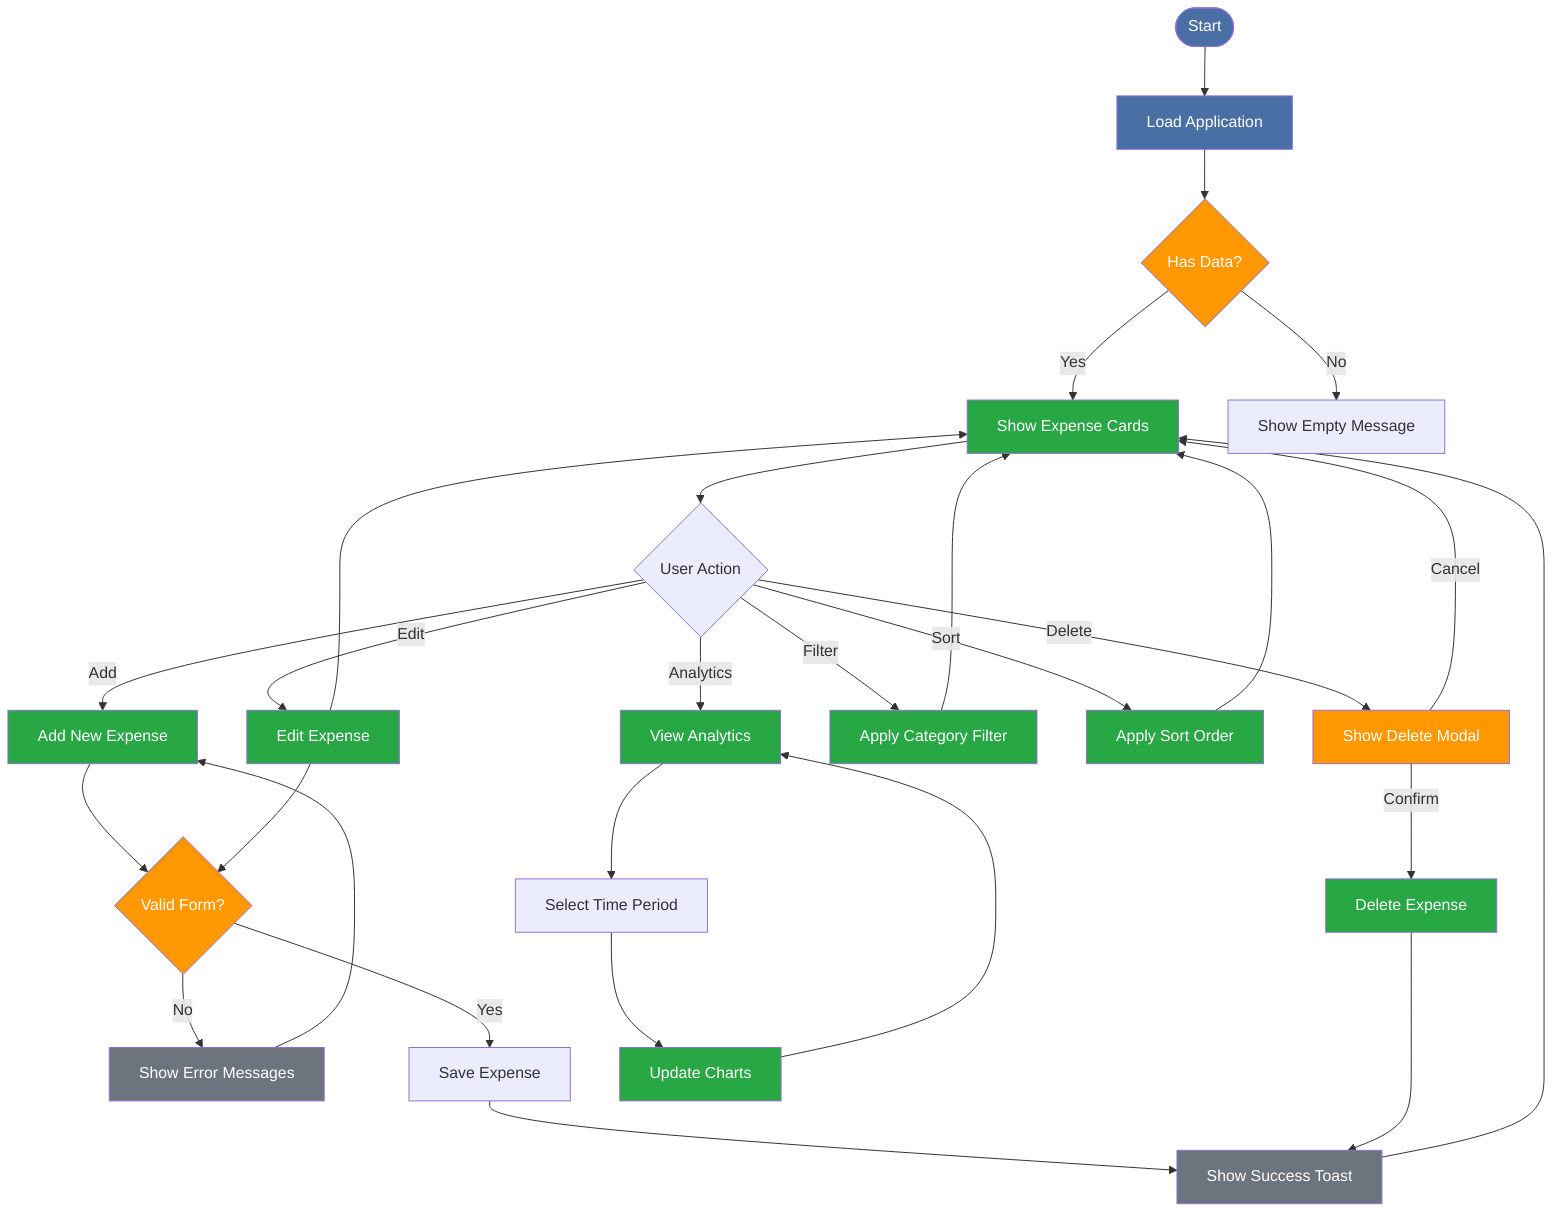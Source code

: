 flowchart TD
    Start([Start]) --> LoadApp[Load Application]
    
    LoadApp --> CheckData{Has Data?}
    CheckData -->|Yes| ShowExpenses[Show Expense Cards]
    CheckData -->|No| ShowEmpty[Show Empty Message]
    
    ShowExpenses --> UserAction{User Action}
    
    UserAction -->|Add| AddExpense[Add New Expense]
    AddExpense --> ValidateForm{Valid Form?}
    ValidateForm -->|No| ShowErrors[Show Error Messages]
    ValidateForm -->|Yes| SaveExpense[Save Expense]
    ShowErrors --> AddExpense
    SaveExpense --> ShowToast[Show Success Toast]
    ShowToast --> ShowExpenses
    
    UserAction -->|Edit| EditExpense[Edit Expense]
    EditExpense --> ValidateForm
    EditExpense --> ShowExpenses
    
    UserAction -->|Delete| ConfirmDelete[Show Delete Modal]
    ConfirmDelete -->|Confirm| DeleteExpense[Delete Expense]
    ConfirmDelete -->|Cancel| ShowExpenses
    DeleteExpense --> ShowToast
    
    UserAction -->|Filter| ApplyFilter[Apply Category Filter]
    ApplyFilter --> ShowExpenses
    
    UserAction -->|Sort| ApplySort[Apply Sort Order]
    ApplySort --> ShowExpenses
    
    UserAction -->|Analytics| ViewAnalytics[View Analytics]
    ViewAnalytics --> SelectPeriod[Select Time Period]
    SelectPeriod --> UpdateCharts[Update Charts]
    UpdateCharts --> ViewAnalytics
    
    classDef startClass fill:#4a6fa5,color:white
    classDef processClass fill:#28a745,color:white
    classDef decisionClass fill:#ff9800,color:white
    classDef actionClass fill:#6c757d,color:white
    
    class Start,LoadApp startClass
    class ShowExpenses,AddExpense,EditExpense,DeleteExpense,ApplyFilter,ApplySort,ViewAnalytics,UpdateCharts processClass
    class CheckData,ValidateForm,ConfirmDelete decisionClass
    class ShowToast,ShowErrors actionClass